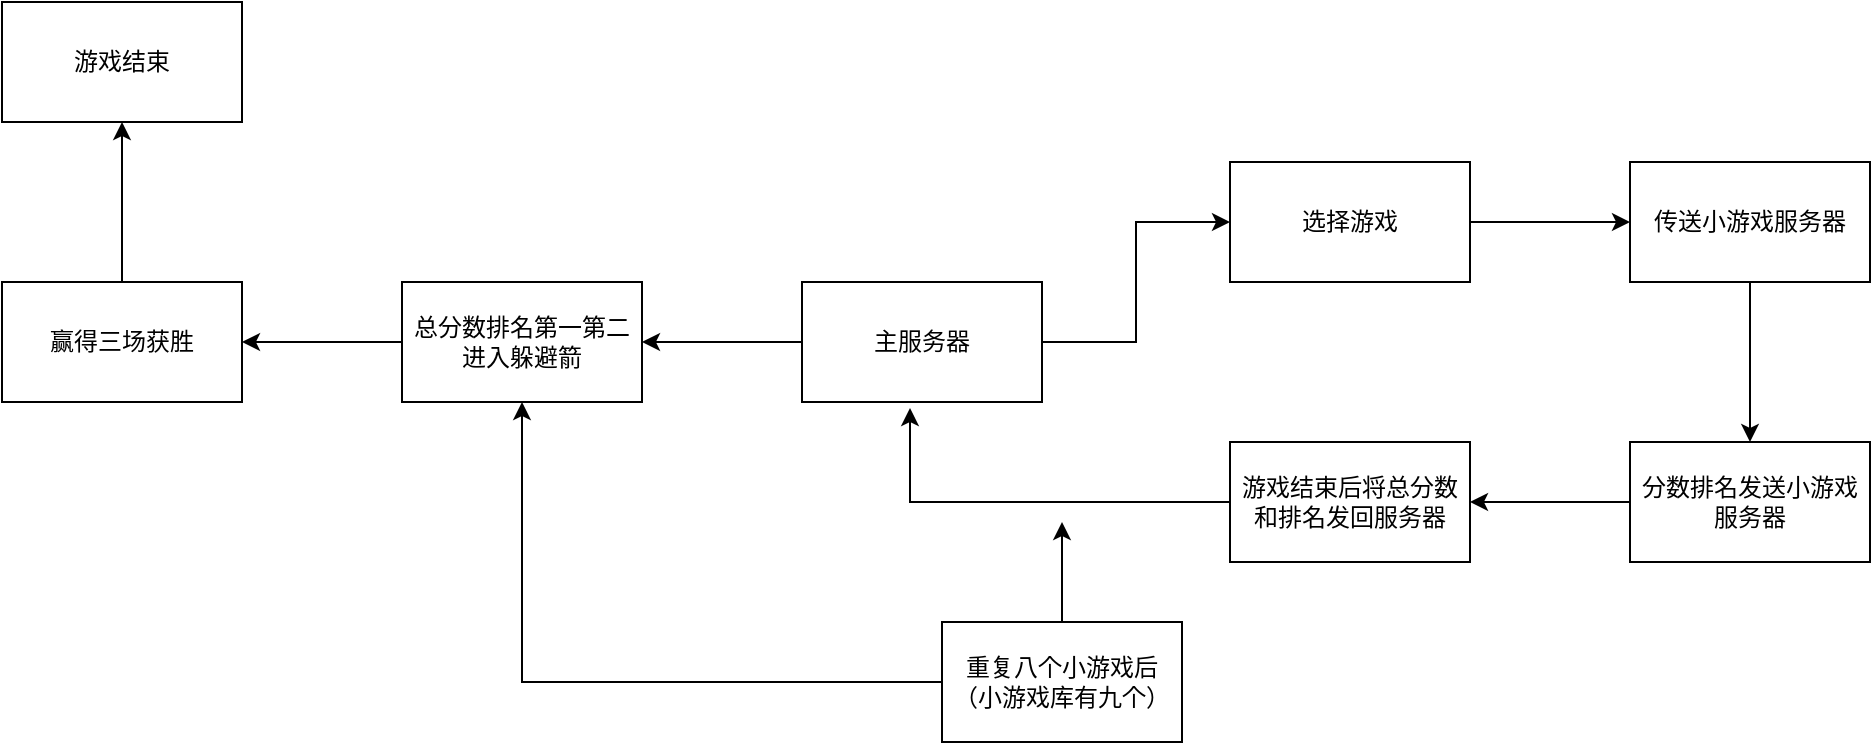 <mxfile version="22.1.3" type="github">
  <diagram name="第 1 页" id="cu-dAzu5BIS1fCz81C8o">
    <mxGraphModel dx="1829" dy="541" grid="1" gridSize="10" guides="1" tooltips="1" connect="1" arrows="1" fold="1" page="1" pageScale="1" pageWidth="827" pageHeight="1169" math="0" shadow="0">
      <root>
        <mxCell id="0" />
        <mxCell id="1" parent="0" />
        <mxCell id="32-gz0vIGcnirA62GDWq-4" value="" style="edgeStyle=orthogonalEdgeStyle;rounded=0;orthogonalLoop=1;jettySize=auto;html=1;" edge="1" parent="1" source="32-gz0vIGcnirA62GDWq-1" target="32-gz0vIGcnirA62GDWq-3">
          <mxGeometry relative="1" as="geometry" />
        </mxCell>
        <mxCell id="32-gz0vIGcnirA62GDWq-19" value="" style="edgeStyle=orthogonalEdgeStyle;rounded=0;orthogonalLoop=1;jettySize=auto;html=1;" edge="1" parent="1" source="32-gz0vIGcnirA62GDWq-1" target="32-gz0vIGcnirA62GDWq-18">
          <mxGeometry relative="1" as="geometry" />
        </mxCell>
        <mxCell id="32-gz0vIGcnirA62GDWq-1" value="主服务器" style="rounded=0;whiteSpace=wrap;html=1;" vertex="1" parent="1">
          <mxGeometry x="80" y="250" width="120" height="60" as="geometry" />
        </mxCell>
        <mxCell id="32-gz0vIGcnirA62GDWq-6" value="" style="edgeStyle=orthogonalEdgeStyle;rounded=0;orthogonalLoop=1;jettySize=auto;html=1;" edge="1" parent="1" source="32-gz0vIGcnirA62GDWq-3" target="32-gz0vIGcnirA62GDWq-5">
          <mxGeometry relative="1" as="geometry" />
        </mxCell>
        <mxCell id="32-gz0vIGcnirA62GDWq-3" value="选择游戏" style="whiteSpace=wrap;html=1;rounded=0;" vertex="1" parent="1">
          <mxGeometry x="294" y="190" width="120" height="60" as="geometry" />
        </mxCell>
        <mxCell id="32-gz0vIGcnirA62GDWq-10" value="" style="edgeStyle=orthogonalEdgeStyle;rounded=0;orthogonalLoop=1;jettySize=auto;html=1;" edge="1" parent="1" source="32-gz0vIGcnirA62GDWq-5" target="32-gz0vIGcnirA62GDWq-9">
          <mxGeometry relative="1" as="geometry" />
        </mxCell>
        <mxCell id="32-gz0vIGcnirA62GDWq-5" value="传送小游戏服务器" style="whiteSpace=wrap;html=1;rounded=0;" vertex="1" parent="1">
          <mxGeometry x="494" y="190" width="120" height="60" as="geometry" />
        </mxCell>
        <mxCell id="32-gz0vIGcnirA62GDWq-12" value="" style="edgeStyle=orthogonalEdgeStyle;rounded=0;orthogonalLoop=1;jettySize=auto;html=1;" edge="1" parent="1" source="32-gz0vIGcnirA62GDWq-9" target="32-gz0vIGcnirA62GDWq-11">
          <mxGeometry relative="1" as="geometry" />
        </mxCell>
        <mxCell id="32-gz0vIGcnirA62GDWq-9" value="分数排名发送小游戏服务器" style="whiteSpace=wrap;html=1;rounded=0;" vertex="1" parent="1">
          <mxGeometry x="494" y="330" width="120" height="60" as="geometry" />
        </mxCell>
        <mxCell id="32-gz0vIGcnirA62GDWq-11" value="游戏结束后将总分数和排名发回服务器" style="whiteSpace=wrap;html=1;rounded=0;" vertex="1" parent="1">
          <mxGeometry x="294" y="330" width="120" height="60" as="geometry" />
        </mxCell>
        <mxCell id="32-gz0vIGcnirA62GDWq-14" style="edgeStyle=orthogonalEdgeStyle;rounded=0;orthogonalLoop=1;jettySize=auto;html=1;entryX=0.45;entryY=1.05;entryDx=0;entryDy=0;entryPerimeter=0;" edge="1" parent="1" source="32-gz0vIGcnirA62GDWq-11" target="32-gz0vIGcnirA62GDWq-1">
          <mxGeometry relative="1" as="geometry" />
        </mxCell>
        <mxCell id="32-gz0vIGcnirA62GDWq-17" value="" style="edgeStyle=orthogonalEdgeStyle;rounded=0;orthogonalLoop=1;jettySize=auto;html=1;" edge="1" parent="1" source="32-gz0vIGcnirA62GDWq-15">
          <mxGeometry relative="1" as="geometry">
            <mxPoint x="210" y="370" as="targetPoint" />
          </mxGeometry>
        </mxCell>
        <mxCell id="32-gz0vIGcnirA62GDWq-20" style="edgeStyle=orthogonalEdgeStyle;rounded=0;orthogonalLoop=1;jettySize=auto;html=1;" edge="1" parent="1" source="32-gz0vIGcnirA62GDWq-15" target="32-gz0vIGcnirA62GDWq-18">
          <mxGeometry relative="1" as="geometry" />
        </mxCell>
        <mxCell id="32-gz0vIGcnirA62GDWq-15" value="重复八个小游戏后（小游戏库有九个）" style="whiteSpace=wrap;html=1;" vertex="1" parent="1">
          <mxGeometry x="150" y="420" width="120" height="60" as="geometry" />
        </mxCell>
        <mxCell id="32-gz0vIGcnirA62GDWq-22" value="" style="edgeStyle=orthogonalEdgeStyle;rounded=0;orthogonalLoop=1;jettySize=auto;html=1;" edge="1" parent="1" source="32-gz0vIGcnirA62GDWq-18" target="32-gz0vIGcnirA62GDWq-21">
          <mxGeometry relative="1" as="geometry" />
        </mxCell>
        <mxCell id="32-gz0vIGcnirA62GDWq-18" value="总分数排名第一第二进入躲避箭" style="whiteSpace=wrap;html=1;rounded=0;" vertex="1" parent="1">
          <mxGeometry x="-120" y="250" width="120" height="60" as="geometry" />
        </mxCell>
        <mxCell id="32-gz0vIGcnirA62GDWq-24" value="" style="edgeStyle=orthogonalEdgeStyle;rounded=0;orthogonalLoop=1;jettySize=auto;html=1;" edge="1" parent="1" source="32-gz0vIGcnirA62GDWq-21" target="32-gz0vIGcnirA62GDWq-23">
          <mxGeometry relative="1" as="geometry" />
        </mxCell>
        <mxCell id="32-gz0vIGcnirA62GDWq-21" value="赢得三场获胜" style="whiteSpace=wrap;html=1;rounded=0;" vertex="1" parent="1">
          <mxGeometry x="-320" y="250" width="120" height="60" as="geometry" />
        </mxCell>
        <mxCell id="32-gz0vIGcnirA62GDWq-23" value="游戏结束" style="whiteSpace=wrap;html=1;rounded=0;" vertex="1" parent="1">
          <mxGeometry x="-320" y="110" width="120" height="60" as="geometry" />
        </mxCell>
      </root>
    </mxGraphModel>
  </diagram>
</mxfile>
